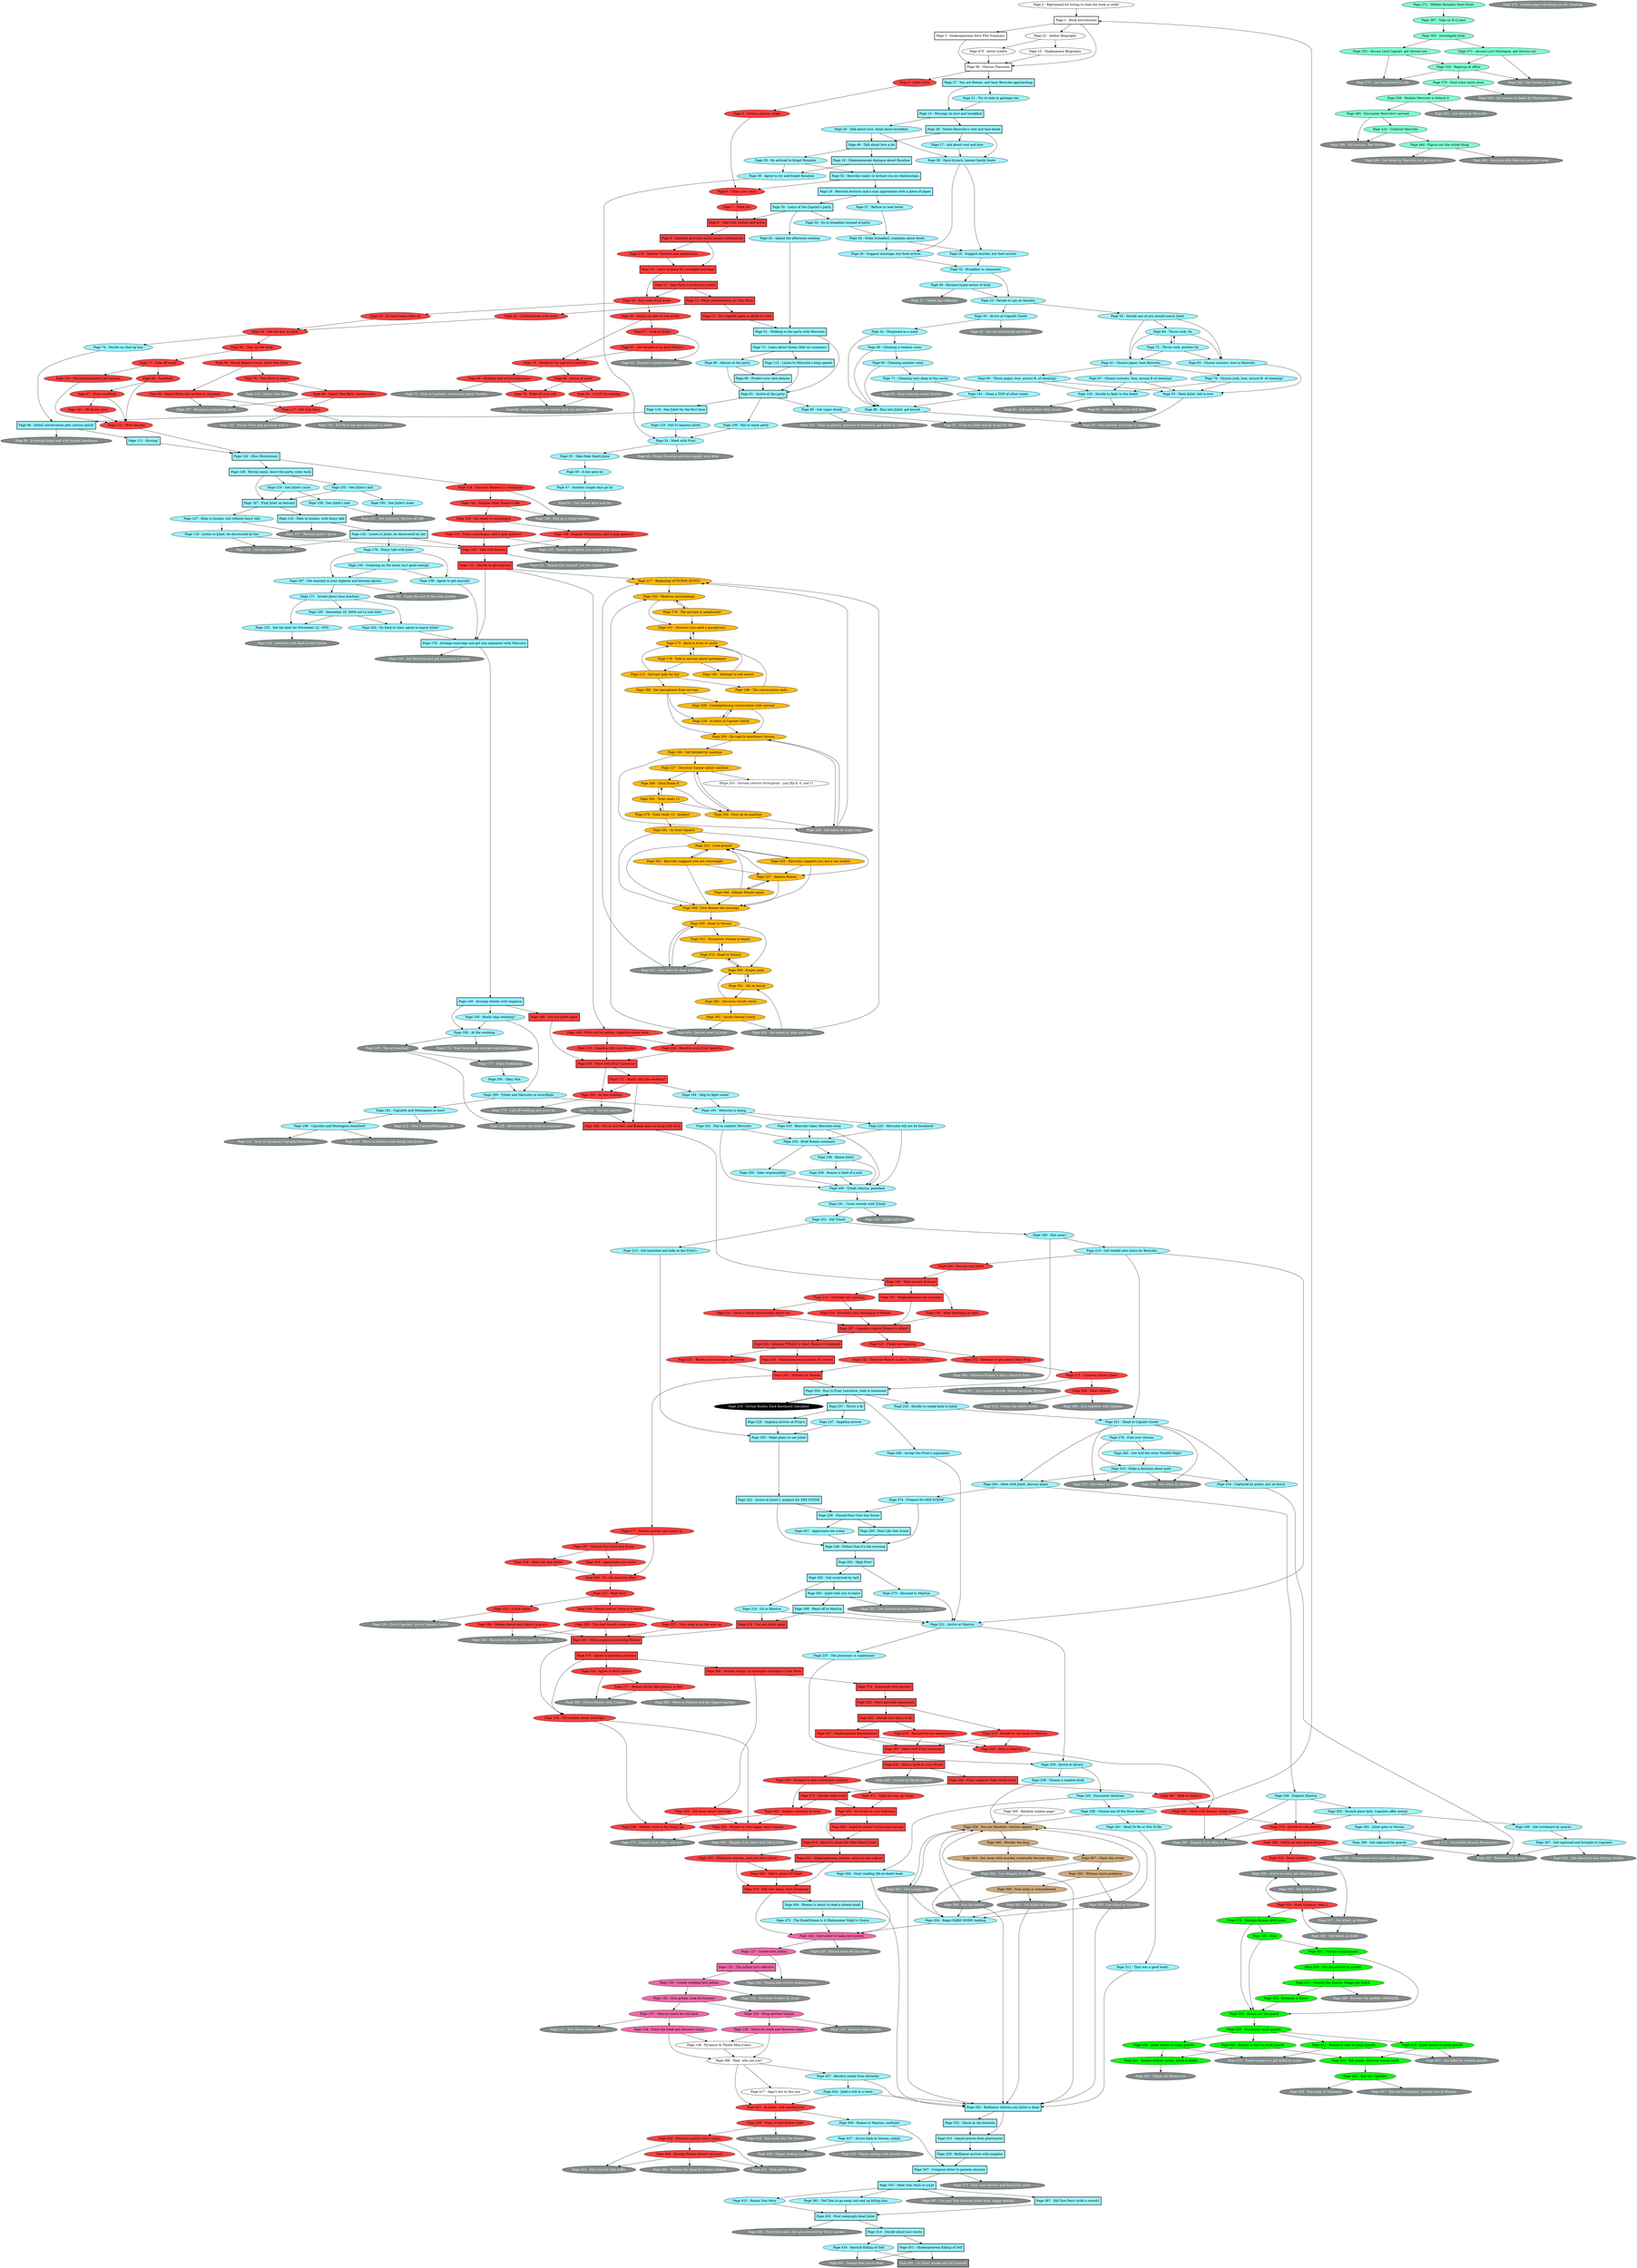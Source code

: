 digraph romeo {

	// Visited Pages

	// Pages
	1 [label="Page 1 - Book Introduction" shape=box fontcolor=black fillcolor=white style="filled,bold"];
	2 [label="Page 2 - Reprimand for trying to read the book in order" fontcolor=black fillcolor=white style="filled"];
	3 [label="Page 3 - Shakespearean Intro Plot Summary" shape=box fontcolor=black fillcolor=white style="filled,bold"];
	4 [label="Page 4 - Juliet Intro" fontcolor=black fillcolor=brown1 style="filled"];
	5 [label="Page 5 - Drink a protein shake" fontcolor=black fillcolor=brown1 style="filled"];
	6 [label="Page 6 - Clean your room" fontcolor=black fillcolor=brown1 style="filled"];
	7 [label="Page 7 - Work out" fontcolor=black fillcolor=brown1 style="filled"];
	8 [label="Page 8 - Talk with mother and nurse" shape=box fontcolor=black fillcolor=brown1 style="filled,bold"];
	9 [label="Page 9 - Angelica provides much useless information" shape=box fontcolor=black fillcolor=brown1 style="filled,bold"];
	10 [label="Page 10 - Learn of plans for arranged marriage" shape=box fontcolor=black fillcolor=brown1 style="filled,bold"];
	11 [label="Page 11 - Tom Paris is to be your suitor" shape=box fontcolor=black fillcolor=brown1 style="filled,bold"];
	12 [label="Page 12 - More salesmanship re: Tom Paris" shape=box fontcolor=black fillcolor=brown1 style="filled,bold"];
	13 [label="Page 13 - The Capulet party is about to start" shape=box fontcolor=black fillcolor=brown1 style="filled,bold"];
	14 [label="Page 14 - Musings on love and breakfast" shape=box fontcolor=black fillcolor=cadetblue1 style="filled,bold"];
	15 [label="Page 15 - Shakespeare Biography" fontcolor=black fillcolor=white style="filled"];
	16 [label="Page 16 - Suggest murder, but food arrives" fontcolor=black fillcolor=cadetblue1 style="filled"];
	17 [label="Page 17 - Ask about vest and face" fontcolor=black fillcolor=cadetblue1 style="filled"];
	18 [label="Page 18 - Shakespearean dialogue about Rosaline" shape=box fontcolor=black fillcolor=cadetblue1 style="filled,bold"];
	19 [label="Page 19 - Benvolio lectures and a man approaches with a piece of paper" shape=box fontcolor=black fillcolor=cadetblue1 style="filled,bold"];
	20 [label="Page 20 - Talk about love, think about breakfast" fontcolor=black fillcolor=cadetblue1 style="filled"];
	21 [label="Page 21 - Try to hide in garbage can" fontcolor=black fillcolor=cadetblue1 style="filled"];
	22 [label="Page 22 - Author Biography" fontcolor=black fillcolor=white style="filled"];
	23 [label="Page 23 - Decide to spy on families" fontcolor=black fillcolor=cadetblue1 style="filled"];
	24 [label="Page 24 - Meet with Friar" fontcolor=black fillcolor=cadetblue1 style="filled"];
	25 [label="Page 25 - Run away from home" fontcolor=black fillcolor=brown1 style="filled"];
	26 [label="Page 26 - Suggest marriage, but food arrives" fontcolor=black fillcolor=cadetblue1 style="filled"];
	27 [label="Page 27 - You are Romeo, and hear Benvolio approaching" shape=box fontcolor=black fillcolor=cadetblue1 style="filled,bold"];
	28 [label="Page 28 - Notice Benvolio's vest and face-blood" shape=box fontcolor=black fillcolor=cadetblue1 style="filled,bold"];
	29 [label="Page 29 - Be advised to forget Rosaline" fontcolor=black fillcolor=cadetblue1 style="filled"];
	30 [label="Page 30 - Arrive at Capulet Castle" fontcolor=black fillcolor=cadetblue1 style="filled"];
	31 [label="Page 31 - Choke and suffocate" fontcolor=white fillcolor=azure4 style="filled"];
	32 [label="Page 32 - Breakfast is consumed" fontcolor=black fillcolor=cadetblue1 style="filled"];
	33 [label="Page 33 - Go back home after all" fontcolor=black fillcolor=brown1 style="filled"];
	34 [label="Page 34 - Go to breakfast instead of party" fontcolor=black fillcolor=cadetblue1 style="filled"];
	35 [label="Page 35 - Take Fake Death Juice" fontcolor=black fillcolor=cadetblue1 style="filled"];
	36 [label="Page 36 - Choose Character" shape=box fontcolor=black fillcolor=white style="filled,bold"];
	37 [label="Page 37 - Refuse to read letter" fontcolor=black fillcolor=cadetblue1 style="filled"];
	38 [label="Page 38 - Have brunch, lament family feuds" fontcolor=black fillcolor=cadetblue1 style="filled"];
	39 [label="Page 39 - Agree to try and forget Rosaline" fontcolor=black fillcolor=cadetblue1 style="filled"];
	40 [label="Page 40 - Become hyper-aware of body" fontcolor=black fillcolor=cadetblue1 style="filled"];
	41 [label="Page 41 - Choose paper, beat Benvolio" fontcolor=black fillcolor=cadetblue1 style="filled"];
	42 [label="Page 42 - Disguised as a maid" fontcolor=black fillcolor=cadetblue1 style="filled"];
	43 [label="Page 43 - Spend the afternoon reading" fontcolor=black fillcolor=cadetblue1 style="filled"];
	44 [label="Page 44 - Confrontation with mom" fontcolor=black fillcolor=brown1 style="filled"];
	45 [label="Page 45 - Order breakfast, complain about feuds" fontcolor=black fillcolor=cadetblue1 style="filled"];
	46 [label="Page 46 - Dudes sit next to you at bar" fontcolor=black fillcolor=brown1 style="filled"];
	47 [label="Page 47 - Another couple days go by" fontcolor=black fillcolor=cadetblue1 style="filled"];
	48 [label="Page 48 - Talk about love a lot" shape=box fontcolor=black fillcolor=cadetblue1 style="filled,bold"];
	49 [label="Page 49 - Forget Rosaline and live happily ever after" fontcolor=white fillcolor=azure4 style="filled"];
	50 [label="Page 50 - Learn of the Capulet's party" shape=box fontcolor=black fillcolor=cadetblue1 style="filled,bold"];
	51 [label="Page 51 - Walking to the party with Mercutio" shape=box fontcolor=black fillcolor=cadetblue1 style="filled,bold"];
	52 [label="Page 52 - Benvolio wants to lecture you on relationships" shape=box fontcolor=black fillcolor=cadetblue1 style="filled,bold"];
	53 [label="Page 53 - Meet Juliet, fall in love" fontcolor=black fillcolor=cadetblue1 style="filled"];
	54 [label="Page 54 - Decide one of you should marry Juliet" fontcolor=black fillcolor=cadetblue1 style="filled"];
	55 [label="Page 55 - You are discovered and killed" fontcolor=white fillcolor=azure4 style="filled"];
	56 [label="Page 56 - Cleaning a random room" fontcolor=black fillcolor=cadetblue1 style="filled"];
	57 [label="Page 57 - Look at dudes" fontcolor=black fillcolor=brown1 style="filled"];
	58 [label="Page 58 - See hot guy at party" fontcolor=black fillcolor=brown1 style="filled"];
	59 [label="Page 59 - A day goes by" fontcolor=black fillcolor=cadetblue1 style="filled"];
	60 [label="Page 60 - Throw paper, lose, accuse B. of cheating!" fontcolor=black fillcolor=cadetblue1 style="filled"];
	61 [label="Page 61 - Arrive at the party" shape=box fontcolor=black fillcolor=cadetblue1 style="filled,bold"];
	62 [label="Page 62 - Get buried alive and die" fontcolor=white fillcolor=azure4 style="filled"];
	63 [label="Page 63 - Get droned at by Jack Wheeze" fontcolor=black fillcolor=brown1 style="filled"];
	64 [label="Page 64 - Throw rock, tie" fontcolor=black fillcolor=cadetblue1 style="filled"];
	65 [label="Page 65 - Cleaning another room" fontcolor=black fillcolor=cadetblue1 style="filled"];
	66 [label="Page 66 - Arrive at party" fontcolor=black fillcolor=brown1 style="filled"];
	67 [label="Page 67 - Choose scissors, lose, accuse B of cheating!" fontcolor=black fillcolor=cadetblue1 style="filled"];
	68 [label="Page 68 - Chat up hot dude" fontcolor=black fillcolor=brown1 style="filled"];
	69 [label="Page 69 - Get married, everyone is happy!" fontcolor=white fillcolor=azure4 style="filled"];
	70 [label="Page 70 - Kick out parents, eventually marry Cesario" fontcolor=white fillcolor=azure4 style="filled"];
	71 [label="Page 71 - Cleaning very deep in the castle" fontcolor=black fillcolor=cadetblue1 style="filled"];
	72 [label="Page 72 - Throw rock, another tie" fontcolor=black fillcolor=cadetblue1 style="filled"];
	73 [label="Page 73 - Learn about Queen Mab (in summary)" shape=box fontcolor=black fillcolor=cadetblue1 style="filled,bold"];
	74 [label="Page 74 - Decide on chat-up line" fontcolor=black fillcolor=cadetblue1 style="filled"];
	75 [label="Page 75 - Decide to try and evict parents" fontcolor=black fillcolor=brown1 style="filled"];
	76 [label="Page 76 - Tom Paris is skeevy" fontcolor=black fillcolor=brown1 style="filled"];
	77 [label="Page 77 - Take off mask" fontcolor=black fillcolor=brown1 style="filled"];
	78 [label="Page 78 - Puke all over self" fontcolor=black fillcolor=brown1 style="filled"];
	79 [label="Page 79 - Choose rock, lose, accuse B. of cheating!" fontcolor=black fillcolor=cadetblue1 style="filled"];
	80 [label="Page 80 - Get super drunk" fontcolor=black fillcolor=cadetblue1 style="filled"];
	81 [label="Page 81 - Kill each other with swords" fontcolor=white fillcolor=azure4 style="filled"];
	82 [label="Page 82 - Reject Paris, but mother is insistent" fontcolor=black fillcolor=brown1 style="filled"];
	83 [label="Page 83 - Choose scissors, lose to Benvolio" fontcolor=black fillcolor=cadetblue1 style="filled"];
	84 [label="Page 84 - Hydrate and arrive back home" fontcolor=black fillcolor=brown1 style="filled"];
	85 [label="Page 85 - Eventual tragic end with Amelia Ameliason" fontcolor=white fillcolor=azure4 style="filled"];
	86 [label="Page 86 - Keep vomiting on suitors until you meet Orlando" fontcolor=white fillcolor=azure4 style="filled"];
	87 [label="Page 87 - Puke on Juliet and go to jail for life" fontcolor=white fillcolor=azure4 style="filled"];
	88 [label="Page 88 - Smalltalk" fontcolor=black fillcolor=brown1 style="filled"];
	89 [label="Page 89 - Run into Juliet, get kissed" fontcolor=black fillcolor=cadetblue1 style="filled"];
	90 [label="Page 90 - Almost at the party" fontcolor=black fillcolor=cadetblue1 style="filled"];
	91 [label="Page 91 - Benvolio kills you with fists" fontcolor=white fillcolor=azure4 style="filled"];
	92 [label="Page 92 - Become a pirate eventually!" fontcolor=white fillcolor=azure4 style="filled"];
	93 [label="Page 93 - A LOT of vomiting" fontcolor=black fillcolor=brown1 style="filled"];
	94 [label="Page 94 - Break Romeo's nose, meet Tom Paris" fontcolor=black fillcolor=brown1 style="filled"];
	95 [label="Page 95 - Keep cleaning rooms forever" fontcolor=white fillcolor=azure4 style="filled"];
	96 [label="Page 96 - Initial conversation gets serious quick!" shape=box fontcolor=black fillcolor=cadetblue1 style="filled,bold"];
	97 [label="Page 97 - More smalltalk" fontcolor=black fillcolor=brown1 style="filled"];
	98 [label="Page 98 - Reject Tom Paris, receive note" fontcolor=black fillcolor=brown1 style="filled"];
	99 [label="Page 99 - Predict your own demise" shape=box fontcolor=black fillcolor=cadetblue1 style="filled,bold"];
	100 [label="Page 100 - Fail to enjoy party" fontcolor=black fillcolor=cadetblue1 style="filled"];
	101 [label="Page 101 - Clean a TON of other rooms" fontcolor=black fillcolor=cadetblue1 style="filled"];
	102 [label="Page 102 - Decide to fight to the death" fontcolor=black fillcolor=cadetblue1 style="filled"];
	103 [label="Page 103 - Puke on guests, abscond to Denmark, get killed by Ophelia" fontcolor=white fillcolor=azure4 style="filled"];
	104 [label="Page 104 - Miscommunication but kissing" fontcolor=black fillcolor=brown1 style="filled"];
	105 [label="Page 105 - Kill Paris but get sentenced to death" fontcolor=white fillcolor=azure4 style="filled"];
	106 [label="Page 106 - End up a single mother" fontcolor=white fillcolor=azure4 style="filled"];
	107 [label="Page 107 - Become a swimming coach!" fontcolor=white fillcolor=azure4 style="filled"];
	108 [label="Page 108 - See Juliet's dad" fontcolor=black fillcolor=cadetblue1 style="filled"];
	109 [label="Page 109 - See Juliet's mom" fontcolor=black fillcolor=cadetblue1 style="filled"];
	110 [label="Page 110 - Hide in bushes, with fancy talk" shape=box fontcolor=black fillcolor=cadetblue1 style="filled,bold"];
	111 [label="Page 111 - Kissing!" shape=box fontcolor=black fillcolor=cadetblue1 style="filled,bold"];
	112 [label="Page 112 - Listen to Mercutio's long speech" shape=box fontcolor=black fillcolor=cadetblue1 style="filled,bold"];
	113 [label="Page 113 - More kissing" fontcolor=black fillcolor=brown1 style="filled"];
	114 [label="Page 114 - Fancy monologue, and a man appears!" fontcolor=black fillcolor=brown1 style="filled"];
	115 [label="Page 115 - Marry Tom Paris" fontcolor=white fillcolor=azure4 style="filled"];
	116 [label="Page 116 - See Juliet for the first time" shape=box fontcolor=black fillcolor=cadetblue1 style="filled,bold"];
	117 [label="Page 117 - Kill Tom Paris" fontcolor=black fillcolor=brown1 style="filled"];
	118 [label="Page 118 - Listen to Juliet, be discovered by her" fontcolor=black fillcolor=cadetblue1 style="filled"];
	119 [label="Page 119 - See Juliet's mom" fontcolor=black fillcolor=cadetblue1 style="filled"];
	120 [label="Page 120 - (Kiss Illustration)" shape=box fontcolor=black fillcolor=cadetblue1 style="filled,bold"];
	121 [label="Page 121 - Get captured, thrown off cliff" fontcolor=white fillcolor=azure4 style="filled"];
	122 [label="Page 122 - Decide to get married" shape=box fontcolor=black fillcolor=brown1 style="filled,bold"];
	123 [label="Page 123 - Fail to impress Juliet" fontcolor=black fillcolor=cadetblue1 style="filled"];
	124 [label="Page 124 - Instructed to make love potion" fontcolor=black fillcolor=hotpink2 style="filled"];
	125 [label="Page 125 - Drug another human" fontcolor=black fillcolor=hotpink2 style="filled"];
	126 [label="Page 126 - Get heart broken by cloud" fontcolor=white fillcolor=azure4 style="filled"];
	127 [label="Page 127 - Create love potion" fontcolor=black fillcolor=hotpink2 style="filled"];
	128 [label="Page 128 - Oberon bites off your head" fontcolor=white fillcolor=azure4 style="filled"];
	129 [label="Page 129 - Create working love potion" fontcolor=black fillcolor=hotpink2 style="filled"];
	130 [label="Page 130 - Solve the book and discover comic" fontcolor=black fillcolor=hotpink2 style="filled"];
	131 [label="Page 131 - Kill Oberon with scissors" fontcolor=white fillcolor=azure4 style="filled"];
	132 [label="Page 132 - The potion isn't effective" shape=box fontcolor=black fillcolor=hotpink2 style="filled,bold"];
	133 [label="Page 133 - Destroy Fairy society" fontcolor=white fillcolor=azure4 style="filled"];
	134 [label="Page 134 - Solve the book and discover comic" fontcolor=black fillcolor=hotpink2 style="filled"];
	135 [label="Page 135 - Give potion, look for humans" fontcolor=black fillcolor=hotpink2 style="filled"];
	136 [label="Page 136 - Titania kills you for making potion" fontcolor=white fillcolor=azure4 style="filled"];
	137 [label="Page 137 - Oberon wants his kid back" fontcolor=black fillcolor=hotpink2 style="filled"];
	138 [label="Page 138 - Pyramus & Thisbe Mini-Comic" fontcolor=black fillcolor=white style="filled"];
	139 [label="Page 139 - Regular Monologue, and a man appears!" fontcolor=black fillcolor=brown1 style="filled"];
	140 [label="Page 140 - Swearing on the moon isn't good enough" fontcolor=black fillcolor=cadetblue1 style="filled"];
	141 [label="Page 141 - He kisses you!" fontcolor=black fillcolor=brown1 style="filled"];
	142 [label="Page 142 - Listen to Juliet, be discovered by her" shape=box fontcolor=black fillcolor=cadetblue1 style="filled,bold"];
	143 [label="Page 143 - Angelica tells you the plan" fontcolor=black fillcolor=brown1 style="filled"];
	144 [label="Page 144 - Imagine what Romeo's like" fontcolor=black fillcolor=brown1 style="filled"];
	145 [label="Page 145 - Poison Paris and get away with it" fontcolor=white fillcolor=azure4 style="filled"];
	146 [label="Page 146 - Get blocked by machine" fontcolor=black fillcolor=darkgoldenrod1 style="filled"];
	147 [label="Page 147 - Hide in bushes, but without fancy talk" fontcolor=black fillcolor=cadetblue1 style="filled"];
	148 [label="Page 148 - Reveal name, leave the party, come back" shape=box fontcolor=black fillcolor=cadetblue1 style="filled,bold"];
	149 [label="Page 149 - Arrange details with Angelica" shape=box fontcolor=black fillcolor=cadetblue1 style="filled,bold"];
	150 [label="Page 150 - Get killed by Juliet's father" fontcolor=white fillcolor=azure4 style="filled"];
	151 [label="Page 151 - Romeo kills himself, you live happily!" fontcolor=white fillcolor=azure4 style="filled"];
	152 [label="Page 152 - Set the date for November 12, 1955" fontcolor=black fillcolor=cadetblue1 style="filled"];
	153 [label="Page 153 - Romeo gets killed, you invent goth fashion" fontcolor=white fillcolor=azure4 style="filled"];
	154 [label="Page 154 - Discover Romeo is a Montague" fontcolor=black fillcolor=brown1 style="filled"];
	155 [label="Page 155 - See Juliet's dad" fontcolor=black fillcolor=cadetblue1 style="filled"];
	156 [label="Page 156 - Really skip wedding?" fontcolor=black fillcolor=cadetblue1 style="filled"];
	157 [label="Page 157 - Become Juliet's glove" fontcolor=white fillcolor=azure4 style="filled"];
	158 [label="Page 158 - Agree to get married" fontcolor=black fillcolor=cadetblue1 style="filled"];
	159 [label="Page 159 - Get ready to monologue" fontcolor=black fillcolor=brown1 style="filled"];
	160 [label="Page 160 - Meet with Friar Lawrence" shape=box fontcolor=black fillcolor=brown1 style="filled,bold"];
	161 [label="Page 161 - Discover you need a passphrase" fontcolor=black fillcolor=darkgoldenrod1 style="filled"];
	162 [label="Page 162 - Enjoy the end of the solar system" fontcolor=white fillcolor=azure4 style="filled"];
	163 [label="Page 163 - Talk with Romeo" shape=box fontcolor=black fillcolor=brown1 style="filled,bold"];
	164 [label="Page 164 - Interfere with Back to the Future" fontcolor=white fillcolor=azure4 style="filled"];
	165 [label="Page 165 - You are married!" fontcolor=white fillcolor=azure4 style="filled"];
	166 [label="Page 166 - You are Juliet again" shape=box fontcolor=black fillcolor=brown1 style="filled,bold"];
	167 [label="Page 167 - Find Juliet on balcony" shape=box fontcolor=black fillcolor=cadetblue1 style="filled,bold"];
	168 [label="Page 168 - Kill Mercutio and get sentenced to death" fontcolor=white fillcolor=azure4 style="filled"];
	169 [label="Page 169 - Work out for awhile, Angelica comes back" fontcolor=black fillcolor=brown1 style="filled"];
	170 [label="Page 170 - Fancy talk with Juliet" fontcolor=black fillcolor=cadetblue1 style="filled"];
	171 [label="Page 171 - Invent ghost time machine" fontcolor=black fillcolor=cadetblue1 style="filled"];
	172 [label="Page 172 - Really skip the wedding?" shape=box fontcolor=black fillcolor=brown1 style="filled,bold"];
	173 [label="Page 173 - Back in front of castle" fontcolor=black fillcolor=darkgoldenrod1 style="filled"];
	174 [label="Page 174 - Wait three years and get married happily" fontcolor=white fillcolor=azure4 style="filled"];
	175 [label="Page 175 - Call off wedding and move on" fontcolor=white fillcolor=azure4 style="filled"];
	176 [label="Page 176 - The servant is nonplussed" fontcolor=black fillcolor=darkgoldenrod1 style="filled"];
	177 [label="Page 177 - Story foreboding!" fontcolor=white fillcolor=azure4 style="filled"];
	178 [label="Page 178 - Arrange marriage and get into argument with Mercutio" shape=box fontcolor=black fillcolor=cadetblue1 style="filled,bold"];
	179 [label="Page 179 - Talk to servant about gatekeeper" fontcolor=black fillcolor=darkgoldenrod1 style="filled"];
	180 [label="Page 180 - Wait around at home" shape=box fontcolor=black fillcolor=brown1 style="filled,bold"];
	181 [label="Page 181 - Capulets and Montagues in court" fontcolor=black fillcolor=cadetblue1 style="filled"];
	182 [label="Page 182 - Tybalt kills you" fontcolor=white fillcolor=azure4 style="filled"];
	183 [label="Page 183 - Observe surroundings" fontcolor=black fillcolor=darkgoldenrod1 style="filled"];
	184 [label="Page 184 - Skip to fight scene!" fontcolor=black fillcolor=cadetblue1 style="filled"];
	185 [label="Page 185 - December 25, 0000 isn't a real date" fontcolor=black fillcolor=cadetblue1 style="filled"];
	186 [label="Page 186 - Get passphrase from servant" fontcolor=black fillcolor=darkgoldenrod1 style="filled"];
	187 [label="Page 187 - Get married in your eighties and become ghosts" fontcolor=black fillcolor=cadetblue1 style="filled"];
	188 [label="Page 188 - You're married, and Romeo goes to hang with bros" shape=box fontcolor=black fillcolor=brown1 style="filled,bold"];
	189 [label="Page 189 - Run away!" fontcolor=black fillcolor=cadetblue1 style="filled"];
	190 [label="Page 190 - Hear knocking on door" fontcolor=black fillcolor=brown1 style="filled"];
	191 [label="Page 191 - Cross swords with Tybalt" fontcolor=black fillcolor=cadetblue1 style="filled"];
	192 [label="Page 192 - At the wedding" fontcolor=black fillcolor=cadetblue1 style="filled"];
	193 [label="Page 193 - Mercutio is dying" fontcolor=black fillcolor=cadetblue1 style="filled"];
	194 [label="Page 194 - Receive news from Angelica" fontcolor=black fillcolor=brown1 style="filled"];
	195 [label="Page 195 - Attempt to sell secret" fontcolor=black fillcolor=darkgoldenrod1 style="filled"];
	196 [label="Page 196 - The conversation ends" fontcolor=black fillcolor=darkgoldenrod1 style="filled"];
	197 [label="Page 197 - Shakespearean sex musings" shape=box fontcolor=black fillcolor=brown1 style="filled,bold"];
	198 [label="Page 198 - Capulets and Montagues banished!" fontcolor=black fillcolor=cadetblue1 style="filled"];
	199 [label="Page 199 - Tybalt and Mercutio in swordfight" fontcolor=black fillcolor=cadetblue1 style="filled"];
	200 [label="Page 200 - On road to downtown Verona" fontcolor=black fillcolor=darkgoldenrod1 style="filled"];
	201 [label="Page 201 - Kill Tybalt" fontcolor=black fillcolor=cadetblue1 style="filled"];
	202 [label="Page 202 - Go back in time, agree to marry Juliet!" fontcolor=black fillcolor=cadetblue1 style="filled"];
	203 [label="Page 203 - At the wedding" fontcolor=black fillcolor=brown1 style="filled"];
	204 [label="Page 204 - Run to Friar Lawrence, hide in basement" shape=box fontcolor=black fillcolor=cadetblue1 style="filled,bold"];
	205 [label="Page 205 - Make plans to see Juliet" shape=box fontcolor=black fillcolor=cadetblue1 style="filled,bold"];
	206 [label="Page 206 - Okay, fine." fontcolor=black fillcolor=cadetblue1 style="filled"];
	207 [label="Page 207 - Angelica reports Romeo is killed?" shape=box fontcolor=black fillcolor=brown1 style="filled,bold"];
	208 [label="Page 208 - Unenlightening conversation with servant" fontcolor=black fillcolor=darkgoldenrod1 style="filled"];
	209 [label="Page 209 - Tybalt returns, panicked" fontcolor=black fillcolor=cadetblue1 style="filled"];
	210 [label="Page 210 - Get loaded onto horse by Benvolio" fontcolor=black fillcolor=cadetblue1 style="filled"];
	211 [label="Page 211 - Stay in Verona as Capugles/Montalets" fontcolor=white fillcolor=azure4 style="filled"];
	212 [label="Page 212 - Servant asks for hat" fontcolor=black fillcolor=darkgoldenrod1 style="filled"];
	213 [label="Page 213 - Get banished and hide at the Friar's" fontcolor=black fillcolor=cadetblue1 style="filled"];
	214 [label="Page 214 - Ordinary sex musings" fontcolor=black fillcolor=brown1 style="filled"];
	215 [label="Page 215 - Heal Capulet/Montague rift" fontcolor=white fillcolor=azure4 style="filled"];
	216 [label="Page 216 - Benvolio takes Mercutio away" fontcolor=black fillcolor=cadetblue1 style="filled"];
	217 [label="Page 217 - Beginning of NURSE QUEST" fontcolor=black fillcolor=darkgoldenrod1 style="filled"];
	218 [label="Page 218 - Virtual Reality Dark Basement Simulator" fontcolor=white fillcolor=black style="filled"];
	219 [label="Page 219 - Move to Mantua with family and drown" fontcolor=white fillcolor=azure4 style="filled"];
	220 [label="Page 220 - You are married!" fontcolor=white fillcolor=azure4 style="filled"];
	221 [label="Page 221 - Arrive at Mantua" fontcolor=black fillcolor=cadetblue1 style="filled"];
	222 [label="Page 222 - Arrive at Juliet's, prepare for SEX SCENE" shape=box fontcolor=black fillcolor=cadetblue1 style="filled,bold"];
	223 [label="Page 223 - Mercutio will not be becalmed" fontcolor=black fillcolor=cadetblue1 style="filled"];
	224 [label="Page 224 - Proclaim your belonging to Romeo" fontcolor=black fillcolor=brown1 style="filled"];
	225 [label="Page 225 - Freak out Angelica" fontcolor=black fillcolor=brown1 style="filled"];
	226 [label="Page 226 - In front of Capulet Castle" fontcolor=black fillcolor=darkgoldenrod1 style="filled"];
	227 [label="Page 227 - Discover Caesar cipher machine" fontcolor=black fillcolor=darkgoldenrod1 style="filled"];
	228 [label="Page 228 - Angelica arrives at Friar's" shape=box fontcolor=black fillcolor=cadetblue1 style="filled,bold"];
	229 [label="Page 229 - Arrive at library" fontcolor=black fillcolor=cadetblue1 style="filled"];
	230 [label="Page 230 - Brief Romeo summary" fontcolor=black fillcolor=cadetblue1 style="filled"];
	231 [label="Page 231 - Bullet-point musings on sorrow" fontcolor=black fillcolor=brown1 style="filled"];
	232 [label="Page 232 - Decide to sneak back to Juliet" fontcolor=black fillcolor=cadetblue1 style="filled"];
	233 [label="Page 233 - Have a frank conversation about sex" fontcolor=black fillcolor=brown1 style="filled"];
	234 [label="Page 234 - Captured by police, put on horse" fontcolor=black fillcolor=cadetblue1 style="filled"];
	235 [label="Page 235 - Recommend this book to everyone!" fontcolor=white fillcolor=azure4 style="filled"];
	236 [label="Page 236 - Get eaten by angry dogs" fontcolor=white fillcolor=azure4 style="filled"];
	237 [label="Page 237 - The pharmacy is unpleasant" fontcolor=black fillcolor=cadetblue1 style="filled"];
	238 [label="Page 238 - Blame Juliet" fontcolor=black fillcolor=cadetblue1 style="filled"];
	239 [label="Page 239 - Choose-Your-Own Sex Scene" shape=box fontcolor=black fillcolor=cadetblue1 style="filled,bold"];
	240 [label="Page 240 - You are now Juliet" fontcolor=black fillcolor=brown1 style="filled"];
	241 [label="Page 241 - Fail to comfort Mercutio" fontcolor=black fillcolor=cadetblue1 style="filled"];
	242 [label="Page 242 - Discover Romeo is alive, TYBALT is dead" fontcolor=black fillcolor=brown1 style="filled"];
	243 [label=<<i>(Page 243 - Various choices throughout - just flip 8, 4, and 1)</i>>];
	244 [label="Page 244 - Actually TYBALT is dead, Romeo is banished" shape=box fontcolor=black fillcolor=brown1 style="filled,bold"];
	245 [label="Page 245 - Encounter librarian" fontcolor=black fillcolor=cadetblue1 style="filled"];
	246 [label="Page 246 - Notice that it's the morning" shape=box fontcolor=black fillcolor=cadetblue1 style="filled,bold"];
	247 [label="Page 247 - Angelica arrives" fontcolor=black fillcolor=cadetblue1 style="filled"];
	248 [label="Page 248 - Accept the Friar's arguments" fontcolor=black fillcolor=cadetblue1 style="filled"];
	249 [label="Page 249 - Romeo is kind of a jerk" fontcolor=black fillcolor=cadetblue1 style="filled"];
	250 [label="Page 250 - Take responsibility" fontcolor=black fillcolor=cadetblue1 style="filled"];
	251 [label="Page 251 - Head to Capulet Castle" fontcolor=black fillcolor=cadetblue1 style="filled"];
	252 [label="Page 252 - Attempt to get poison from Friar" fontcolor=black fillcolor=brown1 style="filled"];
	254 [label="Page 254 - Shakespearean musings on sorrow" shape=box fontcolor=black fillcolor=brown1 style="filled,bold"];
	255 [label="Page 255 - Beheaded by Escalus" fontcolor=white fillcolor=azure4 style="filled"];
	256 [label="Page 256 - Explore Mantua" fontcolor=black fillcolor=cadetblue1 style="filled"];
	257 [label="Page 257 - Throw a fit" shape=box fontcolor=black fillcolor=cadetblue1 style="filled,bold"];
	258 [label="Page 258 - Choose a random book" fontcolor=black fillcolor=cadetblue1 style="filled"];
	259 [label="Page 259 - Get eaten by horses!" fontcolor=white fillcolor=azure4 style="filled"];
	260 [label="Page 260 - Mad Libs Sex Scene" shape=box fontcolor=black fillcolor=cadetblue1 style="filled,bold"];
	262 [label="Page 262 - High Five!" shape=box fontcolor=black fillcolor=cadetblue1 style="filled,bold"];
	263 [label="Page 263 - Waiting for Romeo" shape=box fontcolor=black fillcolor=brown1 style="filled,bold"];
	264 [label="Page 264 - Discover Romeo is alive, move to Paris" fontcolor=white fillcolor=azure4 style="filled"];
	265 [label="Page 265 - Get told the story Twelfth Night" fontcolor=black fillcolor=cadetblue1 style="filled"];
	266 [label="Page 266 - Total reads 12" fontcolor=black fillcolor=darkgoldenrod1 style="filled"];
	267 [label="Page 267 - Appreciate sex scene" fontcolor=black fillcolor=cadetblue1 style="filled"];
	268 [label="Page 268 - Choose one of the three books" fontcolor=black fillcolor=cadetblue1 style="filled"];
	270 [label="Page 270 - Decide to rob parents" fontcolor=black fillcolor=brown1 style="filled"];
	271 [label="Page 271 - Hidden Rosaline Start Point" fontcolor=black fillcolor=aquamarine style="filled"];
	272 [label="Page 272 - Get killed by mob!" fontcolor=white fillcolor=azure4 style="filled"];
	273 [label="Page 273 - Abscond to Mantua" fontcolor=black fillcolor=cadetblue1 style="filled"];
	274 [label="Page 274 - Prepare for SEX SCENE" fontcolor=black fillcolor=cadetblue1 style="filled"];
	275 [label="Page 275 - Consider poison plans" fontcolor=black fillcolor=brown1 style="filled"];
	277 [label="Page 277 - Romeo arrives and comes in" fontcolor=black fillcolor=brown1 style="filled"];
	278 [label="Page 278 - Fret over choices" fontcolor=black fillcolor=cadetblue1 style="filled"];
	279 [label="Page 279 - Total reads 13 - Jackpot!" fontcolor=black fillcolor=darkgoldenrod1 style="filled"];
	280 [label="Page 280 - Happily Ever After in Mantua" fontcolor=white fillcolor=azure4 style="filled"];
	281 [label="Page 281 - Read To Be or Not To Be" fontcolor=black fillcolor=cadetblue1 style="filled"];
	282 [label="Page 282 - Juliet goes to Verona" fontcolor=black fillcolor=cadetblue1 style="filled"];
	283 [label="Page 283 - Get surprised by lark" shape=box fontcolor=black fillcolor=cadetblue1 style="filled,bold"];
	284 [label="Page 284 - Start reading life-or-death book" fontcolor=black fillcolor=cadetblue1 style="filled"];
	286 [label="Page 286 - Settle on sexy guard disguise" fontcolor=black fillcolor=brown1 style="filled"];
	287 [label="Page 287 - Take on R+J case" fontcolor=black fillcolor=aquamarine style="filled"];
	288 [label="Page 288 - Meet Ophelia" fontcolor=black fillcolor=brown1 style="filled"];
	289 [label="Page 289 - It's the morning after" fontcolor=black fillcolor=brown1 style="filled"];
	290 [label="Page 290 - Get overheard by guards" fontcolor=black fillcolor=cadetblue1 style="filled"];
	291 [label="Page 291 - In Town Square" fontcolor=black fillcolor=darkgoldenrod1 style="filled"];
	292 [label="Page 292 - Balthasar informs you Juliet is dead" shape=box fontcolor=black fillcolor=cadetblue1 style="filled,bold"];
	293 [label="Page 293 - Juliet tells you to leave" shape=box fontcolor=black fillcolor=cadetblue1 style="filled,bold"];
	294 [label="Page 294 - Meet with Juliet, discuss plans" fontcolor=black fillcolor=cadetblue1 style="filled"];
	296 [label="Page 296 - Get captured by guards" fontcolor=black fillcolor=cadetblue1 style="filled"];
	297 [label="Page 297 - Choose-Your-Own Sex Scene" fontcolor=black fillcolor=brown1 style="filled"];
	298 [label="Page 298 - Live together with Ophelia" fontcolor=white fillcolor=azure4 style="filled"];
	299 [label="Page 299 - Unexpected sexy times with guard uniform" fontcolor=white fillcolor=azure4 style="filled"];
	300 [label="Page 300 - Random orphan page!" fontcolor=black fillcolor=white style="filled"];
	301 [label="Page 301 - You commit suicide, Romeo becomes Batman" fontcolor=white fillcolor=azure4 style="filled"];
	302 [label="Page 302 - Brunch place fails, Capulets offer money" fontcolor=black fillcolor=cadetblue1 style="filled"];
	303 [label="Page 303 - Investigate body" fontcolor=black fillcolor=aquamarine style="filled"];
	304 [label="Page 304 - Begin HARD MODE reading" fontcolor=black fillcolor=cadetblue1 style="filled"];
	306 [label="Page 306 - Total Reads 8" fontcolor=black fillcolor=darkgoldenrod1 style="filled"];
	307 [label="Page 307 - Get captured and brought to Capulets" fontcolor=black fillcolor=cadetblue1 style="filled"];
	308 [label="Page 308 - Head off to Mantua" shape=box fontcolor=black fillcolor=cadetblue1 style="filled,bold"];
	309 [label="Page 309 - Appreciate sex scene" fontcolor=black fillcolor=brown1 style="filled"];
	310 [label="Page 310 - Make a decision about path" fontcolor=black fillcolor=cadetblue1 style="filled"];
	311 [label="Page 311 - That was a good book!" fontcolor=black fillcolor=cadetblue1 style="filled"];
	312 [label="Page 312 - High Five!" fontcolor=black fillcolor=brown1 style="filled"];
	313 [label="Page 313 - Look around" fontcolor=black fillcolor=darkgoldenrod1 style="filled"];
	314 [label="Page 314 - Aquire poison from pharmacist" shape=box fontcolor=black fillcolor=cadetblue1 style="filled,bold"];
	315 [label="Page 315 - Successful Brunch Restaurant!" fontcolor=white fillcolor=azure4 style="filled"];
	316 [label="Page 316 - Go to Mantua" fontcolor=black fillcolor=cadetblue1 style="filled"];
	318 [label="Page 318 - Posion the entire world!" fontcolor=white fillcolor=azure4 style="filled"];
	319 [label="Page 319 - Steal uniform" fontcolor=black fillcolor=brown1 style="filled"];
	320 [label="Page 320 - Get killed but also destroy Verona" fontcolor=white fillcolor=azure4 style="filled"];
	322 [label="Page 322 - Get discovered and beaten to death" fontcolor=white fillcolor=azure4 style="filled"];
	323 [label="Page 323 - Accuse Lord Capulet, get thrown out" fontcolor=black fillcolor=aquamarine style="filled"];
	324 [label="Page 324 - You are Juliet again" shape=box fontcolor=black fillcolor=brown1 style="filled,bold"];
	325 [label="Page 325 - A lark chirps" fontcolor=black fillcolor=brown1 style="filled"];
	326 [label="Page 326 - Arrive too late, get killed by guards" fontcolor=white fillcolor=azure4 style="filled"];
	327 [label="Page 327 - Admire Romeo" fontcolor=black fillcolor=darkgoldenrod1 style="filled"];
	328 [label="Page 328 - Mad Libs Sex Scene" fontcolor=black fillcolor=brown1 style="filled"];
	329 [label="Page 329 - Balthasar arrives with supplies" shape=box fontcolor=black fillcolor=cadetblue1 style="filled,bold"];
	330 [label="Page 330 - Road to Verona" fontcolor=black fillcolor=darkgoldenrod1 style="filled"];
	332 [label="Page 332 - Shout at the heavens" shape=box fontcolor=black fillcolor=cadetblue1 style="filled,bold"];
	333 [label="Page 333 - Get killed as Romeo" fontcolor=white fillcolor=azure4 style="filled"];
	334 [label="Page 334 - Regroup at office" fontcolor=black fillcolor=aquamarine style="filled"];
	335 [label="Page 335 - Mercutio suggests you are a sex worker" fontcolor=black fillcolor=darkgoldenrod1 style="filled"];
	336 [label="Page 336 - Romeo leaves, there is a knock" fontcolor=black fillcolor=brown1 style="filled"];
	337 [label="Page 337 - Get killed, as Romeo" fontcolor=white fillcolor=azure4 style="filled"];
	338 [label="Page 338 - Tell mother about marriage" fontcolor=black fillcolor=brown1 style="filled"];
	339 [label="Page 339 - Evict Capulets, live in Capulet Castle" fontcolor=white fillcolor=azure4 style="filled"];
	341 [label="Page 341 - Get eaten by dogs and lions" fontcolor=white fillcolor=azure4 style="filled"];
	343 [label="Page 343 - Benvolio suggests you are overweight" fontcolor=black fillcolor=darkgoldenrod1 style="filled"];
	344 [label="Page 344 - Admire Romeo again" fontcolor=black fillcolor=darkgoldenrod1 style="filled"];
	345 [label="Page 345 - Get killed, as Juliet" fontcolor=white fillcolor=azure4 style="filled"];
	346 [label="Page 346 - Get thrown in river, die" fontcolor=white fillcolor=azure4 style="filled"];
	347 [label="Page 347 - Compose letter to parents enroute" shape=box fontcolor=black fillcolor=cadetblue1 style="filled,bold"];
	348 [label="Page 348 - Mother vows to fix things up" fontcolor=black fillcolor=brown1 style="filled"];
	349 [label="Page 349 - Agree to fetch poison" fontcolor=black fillcolor=brown1 style="filled"];
	350 [label="Page 350 - Parents kill Romeo, you marry Tom Paris" fontcolor=white fillcolor=azure4 style="filled"];
	351 [label="Page 351 - Sit on bench" fontcolor=black fillcolor=darkgoldenrod1 style="filled"];
	352 [label="Page 352 - Downtown Verona is empty" fontcolor=black fillcolor=darkgoldenrod1 style="filled"];
	353 [label="Page 353 - Steal Uniform, take 2" fontcolor=black fillcolor=brown1 style="filled"];
	354 [label="Page 354 - Give up on machine" fontcolor=black fillcolor=darkgoldenrod1 style="filled"];
	355 [label="Page 355 - Meet Tom Paris at crypt" shape=box fontcolor=black fillcolor=cadetblue1 style="filled,bold"];
	356 [label="Page 356 - Realize Mercutio is behind it" fontcolor=black fillcolor=aquamarine style="filled"];
	357 [label="Page 357 - Your mom is on the way up" fontcolor=black fillcolor=brown1 style="filled"];
	358 [label="Page 358 - You are Macbeth, witches appear" fontcolor=black fillcolor=burlywood3 style="filled"];
	359 [label="Page 359 - Get killed by Macduff" fontcolor=white fillcolor=azure4 style="filled"];
	360 [label="Page 360 - Murder the king" fontcolor=black fillcolor=burlywood3 style="filled"];
	361 [label="Page 361 - Get killed by Macduff" fontcolor=white fillcolor=azure4 style="filled"];
	362 [label="Page 362 - Live Happily Ever After" fontcolor=white fillcolor=azure4 style="filled"];
	363 [label="Page 363 - Witness more prophecy" fontcolor=black fillcolor=burlywood3 style="filled"];
	364 [label="Page 364 - Get away with murder, eventually become king" fontcolor=black fillcolor=burlywood3 style="filled"];
	365 [label="Page 365 - Live a happy life" fontcolor=white fillcolor=azure4 style="filled"];
	366 [label="Page 366 - Your army is outnumbered" fontcolor=black fillcolor=burlywood3 style="filled"];
	367 [label="Page 367 - Claim the crown" fontcolor=black fillcolor=burlywood3 style="filled"];
	368 [label="Page 368 - Win the battle!" fontcolor=white fillcolor=azure4 style="filled"];
	369 [label="Page 369 - Give Romeo the message" fontcolor=black fillcolor=darkgoldenrod1 style="filled"];
	370 [label="Page 370 - Get imprisoned for life" fontcolor=white fillcolor=azure4 style="filled"];
	371 [label="Page 371 - Accuse Lord Montague, get thrown out" fontcolor=black fillcolor=aquamarine style="filled"];
	372 [label="Page 372 - Road to Verona" fontcolor=black fillcolor=darkgoldenrod1 style="filled"];
	373 [label="Page 373 - Happily Ever After, with kid!" fontcolor=white fillcolor=azure4 style="filled"];
	374 [label="Page 374 - Argument with parents" shape=box fontcolor=black fillcolor=brown1 style="filled,bold"];
	375 [label="Page 375 - Pick some flowers and find Juliet alive!" fontcolor=white fillcolor=azure4 style="filled"];
	376 [label="Page 376 - Become Romeo AND Juliet" fontcolor=black fillcolor=green1 style="filled"];
	377 [label="Page 377 - Romeo drinks fake poison, is fine" fontcolor=black fillcolor=brown1 style="filled"];
	378 [label="Page 378 - Agree to poisoning scheme" shape=box fontcolor=black fillcolor=brown1 style="filled,bold"];
	379 [label="Page 379 - Find some more clues" fontcolor=black fillcolor=aquamarine style="filled"];
	380 [label="Page 380 - The door knocks some more" fontcolor=black fillcolor=brown1 style="filled"];
	381 [label="Page 381 - Tell Tom to go away, but end up killing him" fontcolor=black fillcolor=cadetblue1 style="filled"];
	382 [label="Page 382 - Discover sturdy sticks" fontcolor=black fillcolor=darkgoldenrod1 style="filled"];
	383 [label="Page 383 - Kiss" fontcolor=black fillcolor=green1 style="filled"];
	384 [label="Page 384 - Romeo leaves and there's a knock" fontcolor=black fillcolor=brown1 style="filled"];
	385 [label="Page 385 - Encounter Benvolio's servant" fontcolor=black fillcolor=aquamarine style="filled"];
	386 [label="Page 386 - Mother brings up arranged marriage to Tom Paris" shape=box fontcolor=black fillcolor=brown1 style="filled,bold"];
	387 [label="Page 387 - Kill Tom Paris (with a sword)!" shape=box fontcolor=black fillcolor=cadetblue1 style="filled,bold"];
	388 [label="Page 388 - Move to Mantua and get ripped together" fontcolor=white fillcolor=azure4 style="filled"];
	389 [label="Page 389 - Get beaten to death by Montague's men" fontcolor=white fillcolor=azure4 style="filled"];
	390 [label="Page 390 - Mother is very happy about money" fontcolor=black fillcolor=brown1 style="filled"];
	391 [label="Page 391 - Inside Verona Castle" fontcolor=black fillcolor=darkgoldenrod1 style="filled"];
	392 [label="Page 392 - Get killed by Mercutio" fontcolor=white fillcolor=azure4 style="filled"];
	393 [label="Page 393 - More parental arguments" shape=box fontcolor=black fillcolor=brown1 style="filled,bold"];
	394 [label="Page 394 - Knock out the guard" fontcolor=black fillcolor=green1 style="filled"];
	395 [label="Page 395 - Poison Romeo with Cookies" fontcolor=white fillcolor=azure4 style="filled"];
	396 [label="Page 396 - Wait, who are you?" fontcolor=black fillcolor=white style="filled"];
	397 [label="Page 397 - You and Tom discover Juliet alive, happy ending!" fontcolor=white fillcolor=azure4 style="filled"];
	398 [label="Page 398 - Kill servant, flee Verona" fontcolor=white fillcolor=azure4 style="filled"];
	399 [label="Page 399 - Empty park" fontcolor=black fillcolor=darkgoldenrod1 style="filled"];
	400 [label="Page 400 - Happily Ever After with Mech Suits" fontcolor=white fillcolor=azure4 style="filled"];
	401 [label="Page 401 - Mutual compliments" fontcolor=black fillcolor=green1 style="filled"];
	402 [label="Page 402 - Mom suggests poisoning Romeo" shape=box fontcolor=black fillcolor=brown1 style="filled,bold"];
	403 [label="Page 403 - Decide how fancy to be" shape=box fontcolor=black fillcolor=brown1 style="filled,bold"];
	404 [label="Page 404 - Deliver news to Juliet" fontcolor=white fillcolor=azure4 style="filled"];
	405 [label="Page 405 - Tell mom about marriage" fontcolor=black fillcolor=brown1 style="filled"];
	406 [label="Page 406 - Find Juliet alive, but get arrested for Tom's murder" fontcolor=white fillcolor=azure4 style="filled"];
	407 [label="Page 407 - Receive medal from librarian" fontcolor=black fillcolor=cadetblue1 style="filled"];
	408 [label="Page 408 - Wake to find Romeo dead" fontcolor=black fillcolor=brown1 style="filled"];
	409 [label="Page 409 - Get discovered by guards" fontcolor=black fillcolor=green1 style="filled"];
	410 [label="Page 410 - Confront Benvolio" fontcolor=black fillcolor=aquamarine style="filled"];
	411 [label="Page 411 - Romeo is sent to ninja guards" fontcolor=black fillcolor=green1 style="filled"];
	412 [label="Page 412 - About to drink the Fake Death Juice!" shape=box fontcolor=black fillcolor=brown1 style="filled,bold"];
	413 [label="Page 413 - Decide to run away to Mantua" fontcolor=black fillcolor=brown1 style="filled"];
	414 [label="Page 414 - Decide about last words" shape=box fontcolor=black fillcolor=cadetblue1 style="filled,bold"];
	415 [label="Page 415 - Poison Tom Paris" fontcolor=black fillcolor=cadetblue1 style="filled"];
	416 [label="Page 416 - Normal-Person lamentations" fontcolor=black fillcolor=brown1 style="filled"];
	417 [label="Page 417 - Iago's not in this one" fontcolor=black fillcolor=white style="filled"];
	418 [label="Page 418 - Rooster Testicle size explanation" fontcolor=black fillcolor=brown1 style="filled"];
	419 [label="Page 419 - Juliet moves to punk guards" fontcolor=black fillcolor=green1 style="filled"];
	420 [label="Page 420 - Discover poison vial is empty" fontcolor=black fillcolor=brown1 style="filled"];
	421 [label="Page 421 - Romeo defeats punks, Juliet is killed" fontcolor=black fillcolor=green1 style="filled"];
	422 [label="Page 422 - Shakespearean worries, and you see a ghost" shape=box fontcolor=black fillcolor=brown1 style="filled,bold"];
	423 [label="Page 423 - Control the guards, things get weird." fontcolor=black fillcolor=green1 style="filled"];
	424 [label="Page 424 - Julet's still in a tomb" fontcolor=black fillcolor=cadetblue1 style="filled"];
	425 [label="Page 425 - Find seemingly-dead Juliet" shape=box fontcolor=black fillcolor=cadetblue1 style="filled,bold"];
	426 [label="Page 426 - Get eaten by dogs and lions" fontcolor=white fillcolor=azure4 style="filled"];
	427 [label="Page 427 - Shakesperean lamentations" shape=box fontcolor=black fillcolor=brown1 style="filled,bold"];
	428 [label="Page 428 - Run away into the future!" fontcolor=white fillcolor=azure4 style="filled"];
	429 [label="Page 429 - Get killed by Mercutio but get him too" fontcolor=white fillcolor=azure4 style="filled"];
	430 [label="Page 430 - Encounter more guards" fontcolor=black fillcolor=green1 style="filled"];
	431 [label="Page 431 - Kill punks, discover secret word" fontcolor=black fillcolor=green1 style="filled"];
	432 [label="Page 432 - Hold a knife to your throat" shape=box fontcolor=black fillcolor=brown1 style="filled,bold"];
	433 [label="Page 433 - As Juliet, still unconscious" fontcolor=black fillcolor=brown1 style="filled"];
	434 [label="Page 434 - Boorish Killing of Self" fontcolor=black fillcolor=cadetblue1 style="filled"];
	435 [label="Page 435 - Slideshow worries, and you see a ghost" fontcolor=black fillcolor=brown1 style="filled"];
	436 [label="Page 436 - Meet with Romeo, make plans" fontcolor=black fillcolor=brown1 style="filled"];
	437 [label="Page 437 - Arrive back in Verona, calmly" fontcolor=black fillcolor=cadetblue1 style="filled"];
	438 [label="Page 438 - Scenario is Reset" fontcolor=black fillcolor=green1 style="filled"];
	439 [label="Page 439 - Attempt to find reasonable solution" fontcolor=black fillcolor=brown1 style="filled"];
	440 [label="Page 440 - Figure out the whole thing" fontcolor=black fillcolor=aquamarine style="filled"];
	441 [label="Page 441 - Accept that you're dead" fontcolor=white fillcolor=azure4 style="filled"];
	442 [label="Page 442 - Rob the Capulets" fontcolor=black fillcolor=green1 style="filled"];
	443 [label="Page 443 - Ride to Mantua" fontcolor=black fillcolor=brown1 style="filled"];
	444 [label="Page 444 - Kill yourself with coffin" fontcolor=white fillcolor=azure4 style="filled"];
	445 [label="Page 445 - Romeo is sent to punk guards" fontcolor=black fillcolor=green1 style="filled"];
	446 [label="Page 446 - Mercutio kills Benvolio and gets away" fontcolor=white fillcolor=azure4 style="filled"];
	447 [label="Page 447 - Rob the Montagues, become rich in Mantua" fontcolor=white fillcolor=azure4 style="filled"];
	448 [label="Page 448 - Friar suggests Fake Death Juice" shape=box fontcolor=black fillcolor=brown1 style="filled,bold"];
	449 [label="Page 449 - Become the godlike CHOOSER." fontcolor=white fillcolor=azure4 style="filled"];
	450 [label="Page 450 - Happy ending with identity crisis" fontcolor=white fillcolor=azure4 style="filled"];
	451 [label="Page 451 - Shakespearean Killing of Self" shape=box fontcolor=black fillcolor=cadetblue1 style="filled,bold"];
	452 [label="Page 452 - Get killed by various guards" fontcolor=white fillcolor=azure4 style="filled"];
	453 [label="Page 453 - Ninjas kill Romeo too" fontcolor=white fillcolor=azure4 style="filled"];
	454 [label="Page 454 - Become the head of a major religion" fontcolor=white fillcolor=azure4 style="filled"];
	455 [label="Page 455 - Go home to your bedroom" shape=box fontcolor=black fillcolor=brown1 style="filled,bold"];
	456 [label="Page 456 - Juliet moves to ninja guards" fontcolor=black fillcolor=green1 style="filled"];
	457 [label="Page 457 - Meet with Friar Lawrence" shape=box fontcolor=black fillcolor=brown1 style="filled,bold"];
	458 [label="Page 458 - Romeo in Mantua, confused" fontcolor=black fillcolor=cadetblue1 style="filled"];
	459 [label="Page 459 - Happy Ending (as Juliet)!" fontcolor=white fillcolor=azure4 style="filled"];
	460 [label="Page 460 - Suicide-by-throat-dagger!" fontcolor=white fillcolor=azure4 style="filled"];
	461 [label="Page 461 - As Juliet, awake and kill yourself" shape=box fontcolor=white fillcolor=azure4 style="filled,bold"];
	462 [label="Page 462 - Angelica doesn't arrive fast enough" shape=box fontcolor=black fillcolor=brown1 style="filled,bold"];
	463 [label="Page 463 - Stab self to death" fontcolor=white fillcolor=azure4 style="filled"];
	464 [label="Page 464 - Romeo is about to read a dream-book!" shape=box fontcolor=black fillcolor=cadetblue1 style="filled,bold"];
	465 [label="Page 465 - Explain situation to mom" fontcolor=black fillcolor=brown1 style="filled"];
	466 [label="Page 466 - Run away to Sanguene" fontcolor=white fillcolor=azure4 style="filled"];
	467 [label="Page 467 - Ride to Mantua" fontcolor=black fillcolor=brown1 style="filled"];
	468 [label="Page 468 - Talk to ghost of Tybalt" fontcolor=black fillcolor=brown1 style="filled"];
	469 [label="Page 469 - Kissing Romeo doesn't do much" fontcolor=black fillcolor=brown1 style="filled"];
	470 [label="Page 470 - Defeat ninjas but get killed by punks" fontcolor=white fillcolor=azure4 style="filled"];
	471 [label="Page 471 - Take the vial, go home" fontcolor=black fillcolor=brown1 style="filled"];
	472 [label="Page 472 - The Book/Dream is A Midsummer Night's Choice" fontcolor=black fillcolor=cadetblue1 style="filled"];
	473 [label="Page 473 - Decide what to do" shape=box fontcolor=black fillcolor=brown1 style="filled,bold"];
	474 [label="Page 474 - Fall into sleep, start dreaming" shape=box fontcolor=black fillcolor=brown1 style="filled,bold"];
	475 [label="Page 475 - Artist credits" fontcolor=black fillcolor=white style="filled"];
	476 [label="Page 476 - Hidden page tsk-tsking you for cheating" fontcolor=white fillcolor=azure4 style="filled"];

	// Choices
	1 -> 3;
	1 -> 22;
	1 -> 36;
	2 -> 1;
	3 -> 36;
	4 -> 5;
	5 -> 6;
	6 -> 7;
	7 -> 8;
	8 -> 9;
	9 -> 10;
	9 -> 418;
	10 -> 11;
	10 -> 25;
	11 -> 12;
	11 -> 25;
	12 -> 13;
	12 -> 44;
	13 -> 51;
	14 -> 20;
	14 -> 28;
	15 -> 36;
	16 -> 32;
	17 -> 38;
	18 -> 39;
	18 -> 52;
	19 -> 37;
	19 -> 50;
	20 -> 38;
	20 -> 48;
	21 -> 14;
	22 -> 15;
	22 -> 475;
	23 -> 30;
	23 -> 54;
	24 -> 35;
	24 -> 49;
	25 -> 33;
	25 -> 46;
	26 -> 32;
	27 -> 14;
	27 -> 21;
	28 -> 17;
	28 -> 38;
	28 -> 48;
	29 -> 39;
	29 -> 52;
	30 -> 42;
	30 -> 55;
	32 -> 23;
	32 -> 40;
	33 -> 58;
	34 -> 45;
	35 -> 59;
	36 -> 4;
	36 -> 27;
	37 -> 45;
	38 -> 16;
	38 -> 26;
	39 -> 24;
	40 -> 23;
	40 -> 31;
	41 -> 60;
	41 -> 67;
	41 -> 79;
	42 -> 56;
	42 -> 89;
	43 -> 51;
	44 -> 58;
	45 -> 16;
	45 -> 26;
	46 -> 57;
	46 -> 75;
	47 -> 62;
	48 -> 18;
	48 -> 29;
	50 -> 8;
	50 -> 34;
	50 -> 43;
	51 -> 61;
	51 -> 73;
	52 -> 6;
	52 -> 19;
	53 -> 69;
	54 -> 41;
	54 -> 64;
	54 -> 83;
	56 -> 65;
	56 -> 89;
	57 -> 63;
	57 -> 92;
	58 -> 68;
	58 -> 74;
	59 -> 47;
	60 -> 53;
	60 -> 102;
	61 -> 80;
	61 -> 100;
	61 -> 116;
	63 -> 75;
	63 -> 92;
	64 -> 41;
	64 -> 72;
	64 -> 83;
	65 -> 71;
	65 -> 89;
	66 -> 78;
	66 -> 93;
	67 -> 53;
	67 -> 102;
	68 -> 77;
	68 -> 94;
	71 -> 95;
	71 -> 101;
	72 -> 41;
	72 -> 64;
	72 -> 83;
	73 -> 90;
	73 -> 112;
	74 -> 96;
	75 -> 66;
	75 -> 84;
	76 -> 98;
	76 -> 115;
	77 -> 88;
	77 -> 104;
	78 -> 86;
	79 -> 53;
	79 -> 102;
	80 -> 87;
	80 -> 103;
	82 -> 107;
	82 -> 117;
	83 -> 53;
	84 -> 70;
	84 -> 78;
	88 -> 97;
	88 -> 113;
	89 -> 69;
	90 -> 61;
	90 -> 99;
	93 -> 86;
	94 -> 76;
	94 -> 82;
	96 -> 85;
	96 -> 111;
	97 -> 113;
	97 -> 141;
	98 -> 107;
	98 -> 117;
	99 -> 61;
	100 -> 24;
	101 -> 89;
	102 -> 81;
	102 -> 91;
	104 -> 113;
	108 -> 121;
	109 -> 121;
	110 -> 142;
	110 -> 157;
	111 -> 120;
	112 -> 61;
	112 -> 99;
	113 -> 120;
	114 -> 153;
	114 -> 163;
	116 -> 96;
	116 -> 123;
	117 -> 105;
	117 -> 145;
	118 -> 150;
	118 -> 163;
	119 -> 108;
	119 -> 167;
	120 -> 148;
	120 -> 154;
	122 -> 169;
	122 -> 178;
	122 -> 217;
	123 -> 24;
	124 -> 127;
	124 -> 128;
	125 -> 130;
	125 -> 133;
	127 -> 132;
	127 -> 136;
	129 -> 126;
	129 -> 135;
	130 -> 138;
	130 -> 396;
	132 -> 129;
	132 -> 136;
	134 -> 138;
	134 -> 396;
	135 -> 125;
	135 -> 137;
	137 -> 131;
	137 -> 134;
	138 -> 396;
	139 -> 153;
	139 -> 163;
	140 -> 158;
	140 -> 187;
	141 -> 113;
	142 -> 150;
	142 -> 163;
	142 -> 170;
	143 -> 160;
	144 -> 106;
	144 -> 159;
	146 -> 227;
	146 -> 236;
	147 -> 118;
	147 -> 157;
	148 -> 119;
	148 -> 155;
	148 -> 167;
	149 -> 156;
	149 -> 166;
	149 -> 192;
	152 -> 164;
	154 -> 106;
	154 -> 144;
	155 -> 109;
	155 -> 167;
	156 -> 192;
	156 -> 199;
	158 -> 178;
	159 -> 114;
	159 -> 139;
	160 -> 172;
	160 -> 203;
	161 -> 173;
	163 -> 122;
	163 -> 151;
	165 -> 177;
	165 -> 235;
	166 -> 160;
	167 -> 110;
	167 -> 147;
	169 -> 143;
	169 -> 194;
	170 -> 140;
	170 -> 158;
	170 -> 187;
	171 -> 152;
	171 -> 185;
	171 -> 202;
	172 -> 184;
	172 -> 188;
	172 -> 203;
	173 -> 161;
	173 -> 179;
	176 -> 161;
	176 -> 183;
	177 -> 206;
	178 -> 149;
	178 -> 168;
	179 -> 173;
	179 -> 195;
	179 -> 212;
	180 -> 190;
	180 -> 197;
	180 -> 214;
	181 -> 198;
	181 -> 215;
	183 -> 161;
	183 -> 176;
	184 -> 193;
	185 -> 152;
	185 -> 202;
	186 -> 200;
	186 -> 208;
	186 -> 226;
	187 -> 162;
	187 -> 171;
	188 -> 180;
	189 -> 204;
	189 -> 210;
	190 -> 207;
	191 -> 182;
	191 -> 201;
	192 -> 165;
	192 -> 174;
	193 -> 216;
	193 -> 223;
	193 -> 241;
	194 -> 160;
	195 -> 173;
	196 -> 173;
	197 -> 207;
	198 -> 211;
	198 -> 219;
	199 -> 181;
	199 -> 193;
	200 -> 146;
	200 -> 236;
	201 -> 189;
	201 -> 213;
	202 -> 178;
	203 -> 175;
	203 -> 220;
	204 -> 218;
	204 -> 232;
	204 -> 248;
	204 -> 257;
	205 -> 222;
	206 -> 199;
	207 -> 225;
	207 -> 244;
	208 -> 200;
	208 -> 226;
	209 -> 191;
	210 -> 221;
	210 -> 240;
	210 -> 251;
	212 -> 173;
	212 -> 186;
	212 -> 196;
	213 -> 205;
	214 -> 224;
	214 -> 233;
	216 -> 209;
	216 -> 230;
	217 -> 183;
	218 -> 204;
	220 -> 188;
	220 -> 235;
	221 -> 229;
	221 -> 237;
	222 -> 239;
	222 -> 246;
	223 -> 209;
	223 -> 230;
	224 -> 207;
	225 -> 242;
	225 -> 252;
	226 -> 200;
	226 -> 208;
	227 -> 243;
	227 -> 306;
	227 -> 354;
	228 -> 205;
	229 -> 245;
	229 -> 258;
	230 -> 238;
	230 -> 250;
	231 -> 263;
	232 -> 251;
	233 -> 207;
	234 -> 255;
	236 -> 200;
	236 -> 217;
	237 -> 229;
	238 -> 209;
	238 -> 249;
	239 -> 260;
	239 -> 267;
	240 -> 180;
	241 -> 209;
	241 -> 230;
	242 -> 263;
	244 -> 231;
	244 -> 254;
	245 -> 268;
	245 -> 284;
	246 -> 262;
	247 -> 205;
	248 -> 221;
	249 -> 209;
	250 -> 209;
	251 -> 234;
	251 -> 259;
	251 -> 272;
	251 -> 278;
	251 -> 294;
	252 -> 264;
	252 -> 275;
	254 -> 263;
	256 -> 270;
	256 -> 280;
	256 -> 302;
	257 -> 228;
	257 -> 247;
	258 -> 358;
	260 -> 246;
	262 -> 273;
	262 -> 283;
	263 -> 204;
	263 -> 277;
	265 -> 310;
	266 -> 279;
	266 -> 306;
	266 -> 354;
	267 -> 246;
	268 -> 1;
	268 -> 281;
	268 -> 358;
	270 -> 280;
	270 -> 286;
	271 -> 287;
	273 -> 221;
	274 -> 239;
	274 -> 246;
	275 -> 288;
	275 -> 301;
	277 -> 289;
	277 -> 297;
	278 -> 265;
	278 -> 310;
	279 -> 266;
	279 -> 291;
	281 -> 311;
	282 -> 296;
	282 -> 315;
	283 -> 293;
	283 -> 316;
	284 -> 124;
	286 -> 299;
	286 -> 319;
	287 -> 303;
	288 -> 298;
	288 -> 318;
	289 -> 312;
	290 -> 307;
	291 -> 313;
	291 -> 327;
	291 -> 369;
	292 -> 314;
	292 -> 332;
	293 -> 308;
	293 -> 322;
	294 -> 256;
	294 -> 274;
	296 -> 255;
	297 -> 309;
	297 -> 328;
	300 -> 358;
	302 -> 270;
	302 -> 282;
	302 -> 290;
	303 -> 323;
	303 -> 371;
	304 -> 124;
	306 -> 266;
	306 -> 354;
	307 -> 255;
	307 -> 320;
	308 -> 221;
	308 -> 324;
	309 -> 289;
	310 -> 234;
	310 -> 259;
	310 -> 272;
	310 -> 294;
	311 -> 292;
	312 -> 325;
	312 -> 336;
	313 -> 335;
	313 -> 343;
	313 -> 369;
	314 -> 329;
	316 -> 221;
	316 -> 324;
	319 -> 326;
	319 -> 337;
	323 -> 334;
	323 -> 370;
	324 -> 402;
	325 -> 339;
	325 -> 384;
	326 -> 333;
	327 -> 313;
	327 -> 344;
	327 -> 369;
	328 -> 289;
	329 -> 347;
	330 -> 341;
	330 -> 352;
	330 -> 399;
	332 -> 314;
	333 -> 353;
	334 -> 346;
	334 -> 370;
	334 -> 379;
	335 -> 313;
	335 -> 327;
	335 -> 369;
	336 -> 357;
	336 -> 380;
	337 -> 345;
	338 -> 348;
	338 -> 390;
	341 -> 217;
	341 -> 330;
	343 -> 313;
	343 -> 327;
	343 -> 369;
	344 -> 313;
	344 -> 327;
	344 -> 369;
	345 -> 353;
	347 -> 355;
	347 -> 375;
	348 -> 373;
	349 -> 377;
	349 -> 395;
	351 -> 382;
	351 -> 399;
	352 -> 372;
	353 -> 326;
	353 -> 337;
	353 -> 376;
	354 -> 227;
	354 -> 236;
	355 -> 381;
	355 -> 387;
	355 -> 397;
	355 -> 415;
	356 -> 385;
	356 -> 392;
	357 -> 402;
	358 -> 360;
	358 -> 365;
	359 -> 292;
	359 -> 304;
	359 -> 358;
	360 -> 364;
	360 -> 367;
	361 -> 292;
	361 -> 304;
	361 -> 358;
	362 -> 292;
	362 -> 304;
	362 -> 358;
	363 -> 359;
	363 -> 366;
	364 -> 362;
	365 -> 292;
	365 -> 304;
	365 -> 358;
	366 -> 361;
	366 -> 368;
	367 -> 362;
	367 -> 363;
	368 -> 292;
	368 -> 304;
	368 -> 358;
	369 -> 330;
	371 -> 334;
	371 -> 346;
	372 -> 341;
	372 -> 352;
	372 -> 399;
	374 -> 393;
	376 -> 383;
	376 -> 394;
	377 -> 388;
	377 -> 395;
	378 -> 338;
	378 -> 349;
	378 -> 386;
	379 -> 356;
	379 -> 389;
	380 -> 350;
	380 -> 402;
	381 -> 425;
	382 -> 391;
	382 -> 399;
	383 -> 394;
	383 -> 401;
	384 -> 350;
	384 -> 402;
	385 -> 398;
	385 -> 410;
	386 -> 374;
	386 -> 405;
	387 -> 425;
	390 -> 373;
	390 -> 400;
	391 -> 404;
	391 -> 426;
	393 -> 403;
	393 -> 413;
	394 -> 430;
	396 -> 407;
	396 -> 417;
	396 -> 433;
	399 -> 351;
	399 -> 372;
	401 -> 394;
	401 -> 409;
	402 -> 338;
	402 -> 378;
	403 -> 416;
	403 -> 427;
	404 -> 183;
	404 -> 194;
	405 -> 348;
	405 -> 390;
	407 -> 292;
	407 -> 424;
	408 -> 420;
	408 -> 428;
	409 -> 423;
	410 -> 398;
	410 -> 440;
	411 -> 452;
	411 -> 470;
	412 -> 422;
	412 -> 435;
	413 -> 443;
	413 -> 457;
	414 -> 434;
	414 -> 451;
	415 -> 425;
	416 -> 443;
	416 -> 457;
	417 -> 433;
	418 -> 10;
	419 -> 431;
	419 -> 452;
	420 -> 444;
	420 -> 463;
	420 -> 469;
	421 -> 453;
	422 -> 468;
	422 -> 474;
	423 -> 438;
	423 -> 449;
	424 -> 292;
	424 -> 433;
	425 -> 406;
	425 -> 414;
	426 -> 217;
	426 -> 351;
	427 -> 443;
	427 -> 457;
	430 -> 411;
	430 -> 419;
	430 -> 445;
	430 -> 456;
	431 -> 442;
	432 -> 448;
	432 -> 460;
	433 -> 408;
	433 -> 458;
	434 -> 441;
	434 -> 461;
	435 -> 468;
	435 -> 474;
	436 -> 270;
	436 -> 280;
	437 -> 450;
	437 -> 459;
	438 -> 394;
	439 -> 465;
	439 -> 471;
	440 -> 429;
	440 -> 446;
	442 -> 447;
	442 -> 466;
	443 -> 436;
	445 -> 421;
	445 -> 431;
	448 -> 467;
	448 -> 473;
	451 -> 441;
	451 -> 461;
	455 -> 412;
	455 -> 462;
	456 -> 421;
	456 -> 470;
	457 -> 432;
	457 -> 439;
	458 -> 347;
	458 -> 437;
	462 -> 412;
	464 -> 292;
	464 -> 472;
	465 -> 348;
	465 -> 390;
	467 -> 436;
	468 -> 474;
	469 -> 444;
	469 -> 454;
	469 -> 463;
	471 -> 455;
	472 -> 124;
	473 -> 455;
	473 -> 465;
	474 -> 124;
	474 -> 464;
	475 -> 36;

}
